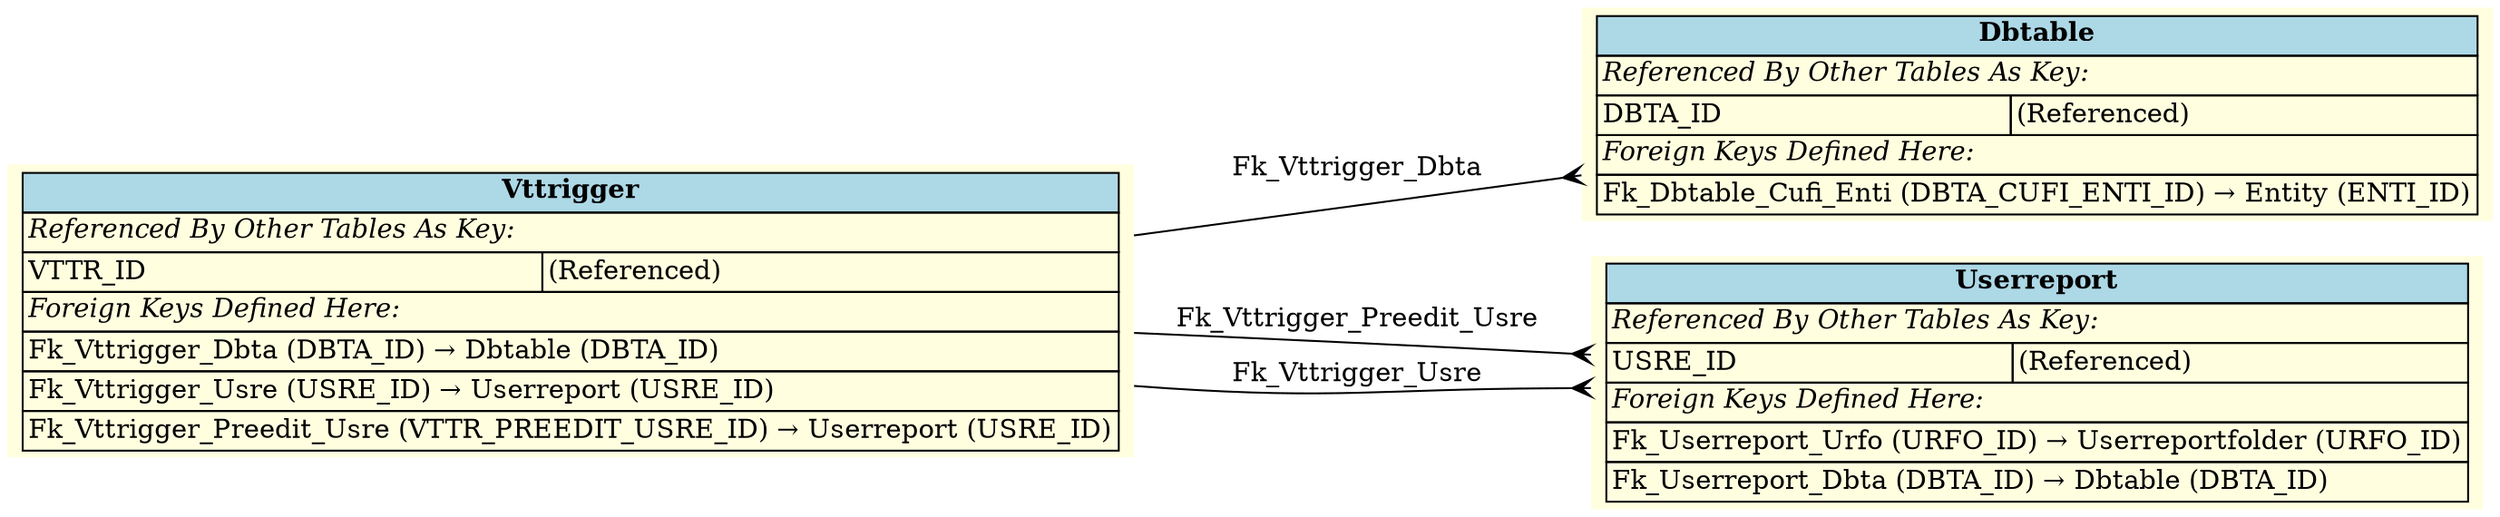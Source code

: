 digraph ERD {
  rankdir=LR;
  node [shape=plaintext, style=filled, fillcolor=lightyellow];
  edge [arrowhead=crow, arrowtail=none, dir=both, labelfontsize=10];

  "Vttrigger" [
    label=<
    <TABLE BORDER="0" CELLBORDER="1" CELLSPACING="0" BGCOLOR="lightyellow">
      <TR><TD COLSPAN="2" BGCOLOR="lightblue"><B>Vttrigger</B></TD></TR>
      <TR><TD COLSPAN="2" ALIGN="LEFT"><I>Referenced By Other Tables As Key:</I></TD></TR>
      <TR><TD ALIGN="LEFT">VTTR_ID</TD><TD ALIGN="LEFT">(Referenced)</TD></TR>
      <TR><TD COLSPAN="2" ALIGN="LEFT"><I>Foreign Keys Defined Here:</I></TD></TR>
      <TR><TD ALIGN="LEFT" COLSPAN="2">Fk_Vttrigger_Dbta (DBTA_ID) &rarr; Dbtable (DBTA_ID)</TD></TR>
      <TR><TD ALIGN="LEFT" COLSPAN="2">Fk_Vttrigger_Usre (USRE_ID) &rarr; Userreport (USRE_ID)</TD></TR>
      <TR><TD ALIGN="LEFT" COLSPAN="2">Fk_Vttrigger_Preedit_Usre (VTTR_PREEDIT_USRE_ID) &rarr; Userreport (USRE_ID)</TD></TR>
    </TABLE>
    >
  ];

  "Dbtable" [
    label=<
    <TABLE BORDER="0" CELLBORDER="1" CELLSPACING="0" BGCOLOR="lightyellow">
      <TR><TD COLSPAN="2" BGCOLOR="lightblue"><B>Dbtable</B></TD></TR>
      <TR><TD COLSPAN="2" ALIGN="LEFT"><I>Referenced By Other Tables As Key:</I></TD></TR>
      <TR><TD ALIGN="LEFT">DBTA_ID</TD><TD ALIGN="LEFT">(Referenced)</TD></TR>
      <TR><TD COLSPAN="2" ALIGN="LEFT"><I>Foreign Keys Defined Here:</I></TD></TR>
      <TR><TD ALIGN="LEFT" COLSPAN="2">Fk_Dbtable_Cufi_Enti (DBTA_CUFI_ENTI_ID) &rarr; Entity (ENTI_ID)</TD></TR>
    </TABLE>
    >
  ];

  "Userreport" [
    label=<
    <TABLE BORDER="0" CELLBORDER="1" CELLSPACING="0" BGCOLOR="lightyellow">
      <TR><TD COLSPAN="2" BGCOLOR="lightblue"><B>Userreport</B></TD></TR>
      <TR><TD COLSPAN="2" ALIGN="LEFT"><I>Referenced By Other Tables As Key:</I></TD></TR>
      <TR><TD ALIGN="LEFT">USRE_ID</TD><TD ALIGN="LEFT">(Referenced)</TD></TR>
      <TR><TD COLSPAN="2" ALIGN="LEFT"><I>Foreign Keys Defined Here:</I></TD></TR>
      <TR><TD ALIGN="LEFT" COLSPAN="2">Fk_Userreport_Urfo (URFO_ID) &rarr; Userreportfolder (URFO_ID)</TD></TR>
      <TR><TD ALIGN="LEFT" COLSPAN="2">Fk_Userreport_Dbta (DBTA_ID) &rarr; Dbtable (DBTA_ID)</TD></TR>
    </TABLE>
    >
  ];

  "Vttrigger" -> "Dbtable" [label=" Fk_Vttrigger_Dbta "];
  "Vttrigger" -> "Userreport" [label=" Fk_Vttrigger_Preedit_Usre "];
  "Vttrigger" -> "Userreport" [label=" Fk_Vttrigger_Usre "];
}
